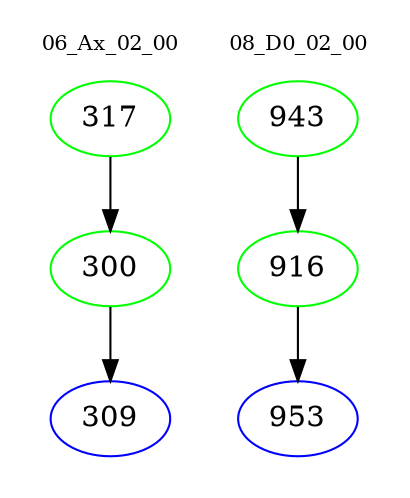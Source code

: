 digraph{
subgraph cluster_0 {
color = white
label = "06_Ax_02_00";
fontsize=10;
T0_317 [label="317", color="green"]
T0_317 -> T0_300 [color="black"]
T0_300 [label="300", color="green"]
T0_300 -> T0_309 [color="black"]
T0_309 [label="309", color="blue"]
}
subgraph cluster_1 {
color = white
label = "08_D0_02_00";
fontsize=10;
T1_943 [label="943", color="green"]
T1_943 -> T1_916 [color="black"]
T1_916 [label="916", color="green"]
T1_916 -> T1_953 [color="black"]
T1_953 [label="953", color="blue"]
}
}

